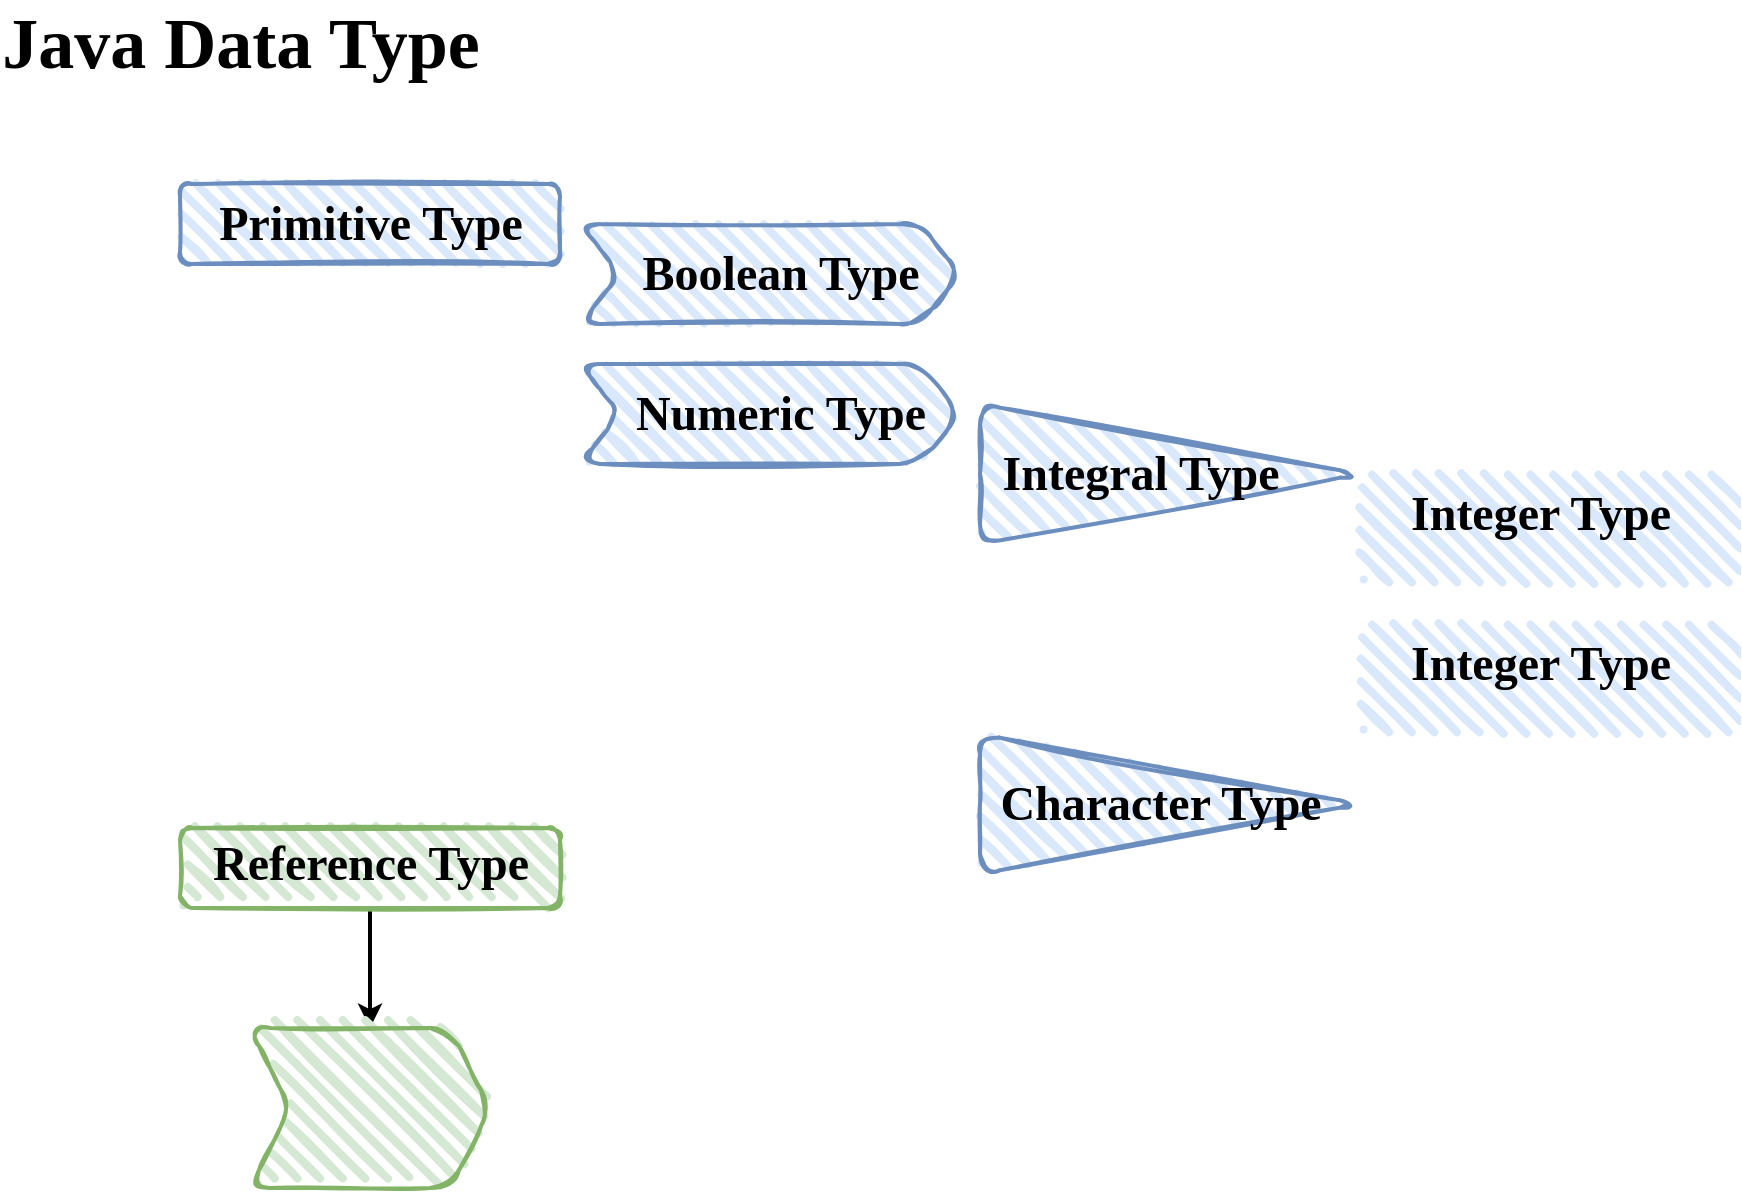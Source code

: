 <mxfile version="13.9.9" type="github">
  <diagram name="Page-1" id="90a13364-a465-7bf4-72fc-28e22215d7a0">
    <mxGraphModel dx="5872" dy="2599" grid="1" gridSize="10" guides="1" tooltips="1" connect="1" arrows="1" fold="1" page="1" pageScale="1.5" pageWidth="1169" pageHeight="826" background="#ffffff" math="0" shadow="0">
      <root>
        <mxCell id="0" style=";html=1;" />
        <mxCell id="1" style=";html=1;" parent="0" />
        <mxCell id="_4PwrZp85UG_kl4T7lwq-34" value="" style="whiteSpace=wrap;html=1;rounded=1;strokeWidth=2;fillColor=#dae8fc;sketch=1;fillWeight=4;hachureGap=8;hachureAngle=45;strokeColor=none;" vertex="1" parent="1">
          <mxGeometry x="-2010" y="-305" width="190" height="55" as="geometry" />
        </mxCell>
        <mxCell id="_4PwrZp85UG_kl4T7lwq-1" value="&lt;font face=&quot;Comic Sans MS&quot;&gt;&lt;font style=&quot;font-size: 36px&quot;&gt;Java Data Type&lt;/font&gt;&lt;br&gt;&lt;/font&gt;" style="text;strokeColor=none;fillColor=none;html=1;fontSize=24;fontStyle=1;verticalAlign=middle;align=center;" vertex="1" parent="1">
          <mxGeometry x="-2620" y="-540" width="100" height="40" as="geometry" />
        </mxCell>
        <mxCell id="_4PwrZp85UG_kl4T7lwq-5" value="" style="rounded=1;whiteSpace=wrap;html=1;strokeWidth=2;fillWeight=4;hachureGap=8;hachureAngle=45;fillColor=#dae8fc;sketch=1;strokeColor=#6c8ebf;" vertex="1" parent="1">
          <mxGeometry x="-2600" y="-450" width="190" height="40" as="geometry" />
        </mxCell>
        <mxCell id="_4PwrZp85UG_kl4T7lwq-6" value="&lt;font face=&quot;Comic Sans MS&quot;&gt;Primitive Type&lt;br&gt;&lt;/font&gt;" style="text;strokeColor=none;fillColor=none;html=1;fontSize=24;fontStyle=1;verticalAlign=middle;align=center;" vertex="1" parent="1">
          <mxGeometry x="-2555" y="-450" width="100" height="40" as="geometry" />
        </mxCell>
        <mxCell id="_4PwrZp85UG_kl4T7lwq-16" value="" style="edgeStyle=orthogonalEdgeStyle;rounded=0;orthogonalLoop=1;jettySize=auto;html=1;strokeWidth=2;" edge="1" parent="1" source="_4PwrZp85UG_kl4T7lwq-9" target="_4PwrZp85UG_kl4T7lwq-15">
          <mxGeometry relative="1" as="geometry" />
        </mxCell>
        <mxCell id="_4PwrZp85UG_kl4T7lwq-9" value="" style="rounded=1;whiteSpace=wrap;html=1;strokeWidth=2;fillWeight=4;hachureGap=8;hachureAngle=45;fillColor=#d5e8d4;sketch=1;strokeColor=#82b366;" vertex="1" parent="1">
          <mxGeometry x="-2600" y="-128" width="190" height="40" as="geometry" />
        </mxCell>
        <mxCell id="_4PwrZp85UG_kl4T7lwq-10" value="&lt;font face=&quot;Comic Sans MS&quot;&gt;Reference Type&lt;br&gt;&lt;/font&gt;" style="text;strokeColor=none;fillColor=none;html=1;fontSize=24;fontStyle=1;verticalAlign=middle;align=center;" vertex="1" parent="1">
          <mxGeometry x="-2555" y="-130" width="100" height="40" as="geometry" />
        </mxCell>
        <mxCell id="_4PwrZp85UG_kl4T7lwq-15" value="" style="shape=step;perimeter=stepPerimeter;whiteSpace=wrap;html=1;fixedSize=1;rounded=1;strokeColor=#82b366;strokeWidth=2;fillColor=#d5e8d4;sketch=1;fillWeight=4;hachureGap=8;hachureAngle=45;" vertex="1" parent="1">
          <mxGeometry x="-2565" y="-28" width="120" height="80" as="geometry" />
        </mxCell>
        <mxCell id="_4PwrZp85UG_kl4T7lwq-19" value="" style="shape=step;perimeter=stepPerimeter;whiteSpace=wrap;html=1;fixedSize=1;rounded=1;strokeColor=#6c8ebf;strokeWidth=2;fillColor=#dae8fc;sketch=1;fillWeight=4;hachureGap=8;hachureAngle=45;" vertex="1" parent="1">
          <mxGeometry x="-2400" y="-430" width="190" height="50" as="geometry" />
        </mxCell>
        <mxCell id="_4PwrZp85UG_kl4T7lwq-22" value="" style="shape=step;perimeter=stepPerimeter;whiteSpace=wrap;html=1;fixedSize=1;rounded=1;strokeColor=#6c8ebf;strokeWidth=2;fillColor=#dae8fc;sketch=1;fillWeight=4;hachureGap=8;hachureAngle=45;" vertex="1" parent="1">
          <mxGeometry x="-2400" y="-360" width="190" height="50" as="geometry" />
        </mxCell>
        <mxCell id="_4PwrZp85UG_kl4T7lwq-23" value="&lt;font face=&quot;Comic Sans MS&quot;&gt;Boolean Type&lt;br&gt;&lt;/font&gt;" style="text;strokeColor=none;fillColor=none;html=1;fontSize=24;fontStyle=1;verticalAlign=middle;align=center;" vertex="1" parent="1">
          <mxGeometry x="-2350" y="-425" width="100" height="40" as="geometry" />
        </mxCell>
        <mxCell id="_4PwrZp85UG_kl4T7lwq-24" value="&lt;font face=&quot;Comic Sans MS&quot;&gt;Numeric Type&lt;br&gt;&lt;/font&gt;" style="text;strokeColor=none;fillColor=none;html=1;fontSize=24;fontStyle=1;verticalAlign=middle;align=center;" vertex="1" parent="1">
          <mxGeometry x="-2350" y="-355" width="100" height="40" as="geometry" />
        </mxCell>
        <mxCell id="_4PwrZp85UG_kl4T7lwq-25" value="" style="triangle;whiteSpace=wrap;html=1;rounded=1;strokeColor=#6c8ebf;strokeWidth=2;fillColor=#dae8fc;sketch=1;fillWeight=4;hachureGap=8;hachureAngle=45;" vertex="1" parent="1">
          <mxGeometry x="-2200" y="-340" width="190" height="70" as="geometry" />
        </mxCell>
        <mxCell id="_4PwrZp85UG_kl4T7lwq-27" value="&lt;font face=&quot;Comic Sans MS&quot;&gt;Integral Type&lt;br&gt;&lt;/font&gt;" style="text;strokeColor=none;fillColor=none;html=1;fontSize=24;fontStyle=1;verticalAlign=middle;align=center;" vertex="1" parent="1">
          <mxGeometry x="-2170" y="-325" width="100" height="40" as="geometry" />
        </mxCell>
        <mxCell id="_4PwrZp85UG_kl4T7lwq-28" value="" style="triangle;whiteSpace=wrap;html=1;rounded=1;strokeColor=#6c8ebf;strokeWidth=2;fillColor=#dae8fc;sketch=1;fillWeight=4;hachureGap=8;hachureAngle=45;" vertex="1" parent="1">
          <mxGeometry x="-2200" y="-175" width="190" height="70" as="geometry" />
        </mxCell>
        <mxCell id="_4PwrZp85UG_kl4T7lwq-29" value="&lt;font face=&quot;Comic Sans MS&quot;&gt;Character Type&lt;br&gt;&lt;/font&gt;" style="text;strokeColor=none;fillColor=none;html=1;fontSize=24;fontStyle=1;verticalAlign=middle;align=center;" vertex="1" parent="1">
          <mxGeometry x="-2160" y="-160" width="100" height="40" as="geometry" />
        </mxCell>
        <mxCell id="_4PwrZp85UG_kl4T7lwq-32" value="&lt;font face=&quot;Comic Sans MS&quot;&gt;Integer Type&lt;br&gt;&lt;/font&gt;" style="text;strokeColor=none;fillColor=none;html=1;fontSize=24;fontStyle=1;verticalAlign=middle;align=center;" vertex="1" parent="1">
          <mxGeometry x="-1970" y="-305" width="100" height="40" as="geometry" />
        </mxCell>
        <mxCell id="_4PwrZp85UG_kl4T7lwq-36" value="" style="whiteSpace=wrap;html=1;rounded=1;strokeWidth=2;fillColor=#dae8fc;sketch=1;fillWeight=4;hachureGap=8;hachureAngle=45;strokeColor=none;" vertex="1" parent="1">
          <mxGeometry x="-2010" y="-230" width="190" height="55" as="geometry" />
        </mxCell>
        <mxCell id="_4PwrZp85UG_kl4T7lwq-37" value="&lt;font face=&quot;Comic Sans MS&quot;&gt;Integer Type&lt;br&gt;&lt;/font&gt;" style="text;strokeColor=none;fillColor=none;html=1;fontSize=24;fontStyle=1;verticalAlign=middle;align=center;" vertex="1" parent="1">
          <mxGeometry x="-1970" y="-230" width="100" height="40" as="geometry" />
        </mxCell>
      </root>
    </mxGraphModel>
  </diagram>
</mxfile>
